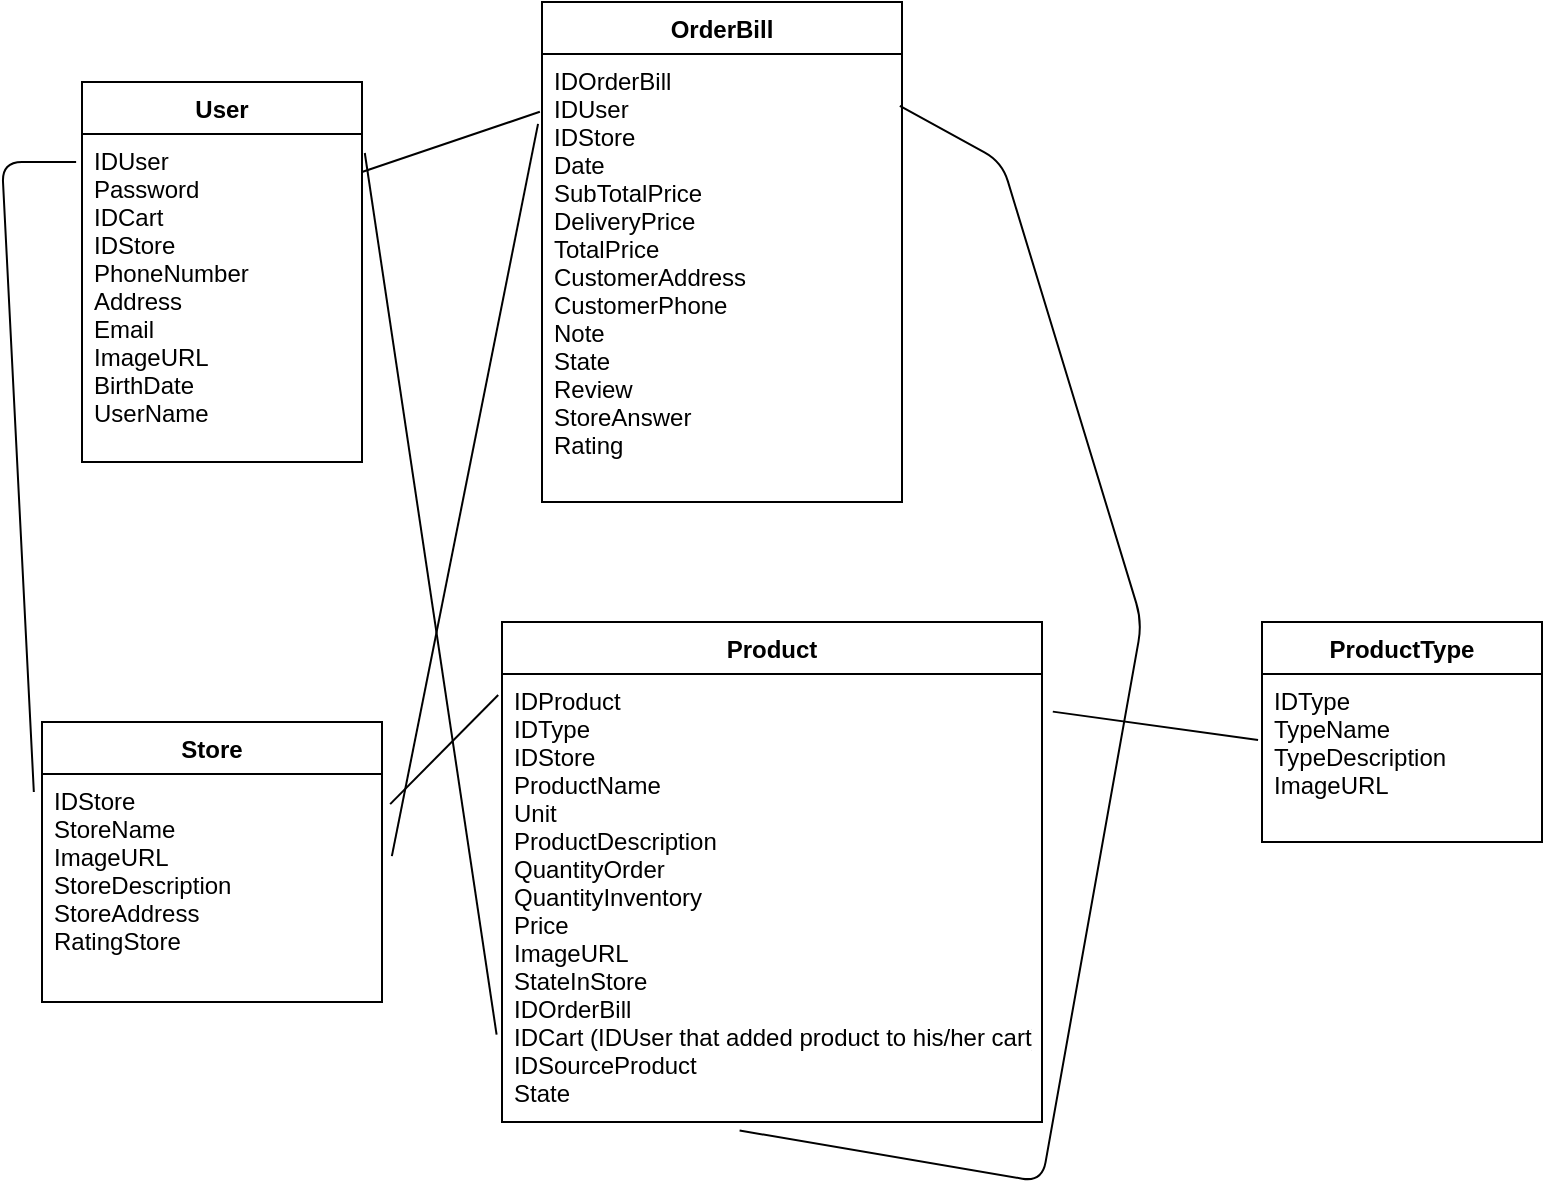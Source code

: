 <mxfile version="13.1.6"><diagram id="rKs1x2IcsGE6sFU8fceE" name="Page-1"><mxGraphModel dx="957" dy="387" grid="1" gridSize="10" guides="1" tooltips="1" connect="1" arrows="1" fold="1" page="1" pageScale="1" pageWidth="850" pageHeight="1100" math="0" shadow="0"><root><mxCell id="0"/><mxCell id="1" parent="0"/><mxCell id="-LgDs1lXU4rZmwzBR6Ap-1" value="User" style="swimlane;fontStyle=1;childLayout=stackLayout;horizontal=1;startSize=26;fillColor=none;horizontalStack=0;resizeParent=1;resizeParentMax=0;resizeLast=0;collapsible=1;marginBottom=0;" parent="1" vertex="1"><mxGeometry x="110" y="90" width="140" height="190" as="geometry"/></mxCell><mxCell id="y088G0c4kbsr3L7IkDKK-1" value="IDUser&#10;Password&#10;IDCart&#10;IDStore&#10;PhoneNumber&#10;Address&#10;Email&#10;ImageURL&#10;BirthDate&#10;UserName&#10;" style="text;strokeColor=none;fillColor=none;align=left;verticalAlign=top;spacingLeft=4;spacingRight=4;overflow=hidden;rotatable=0;points=[[0,0.5],[1,0.5]];portConstraint=eastwest;" parent="-LgDs1lXU4rZmwzBR6Ap-1" vertex="1"><mxGeometry y="26" width="140" height="164" as="geometry"/></mxCell><mxCell id="-LgDs1lXU4rZmwzBR6Ap-13" value="Product" style="swimlane;fontStyle=1;childLayout=stackLayout;horizontal=1;startSize=26;fillColor=none;horizontalStack=0;resizeParent=1;resizeParentMax=0;resizeLast=0;collapsible=1;marginBottom=0;" parent="1" vertex="1"><mxGeometry x="320" y="360" width="270" height="250" as="geometry"/></mxCell><mxCell id="-LgDs1lXU4rZmwzBR6Ap-14" value="IDProduct&#10;IDType&#10;IDStore&#10;ProductName&#10;Unit&#10;ProductDescription&#10;QuantityOrder&#10;QuantityInventory&#10;Price&#10;ImageURL&#10;StateInStore&#10;IDOrderBill&#10;IDCart (IDUser that added product to his/her cart)&#10;IDSourceProduct&#10;State" style="text;strokeColor=none;fillColor=none;align=left;verticalAlign=top;spacingLeft=4;spacingRight=4;overflow=hidden;rotatable=0;points=[[0,0.5],[1,0.5]];portConstraint=eastwest;" parent="-LgDs1lXU4rZmwzBR6Ap-13" vertex="1"><mxGeometry y="26" width="270" height="224" as="geometry"/></mxCell><mxCell id="-LgDs1lXU4rZmwzBR6Ap-9" value="Store" style="swimlane;fontStyle=1;childLayout=stackLayout;horizontal=1;startSize=26;fillColor=none;horizontalStack=0;resizeParent=1;resizeParentMax=0;resizeLast=0;collapsible=1;marginBottom=0;" parent="1" vertex="1"><mxGeometry x="90" y="410" width="170" height="140" as="geometry"/></mxCell><mxCell id="-LgDs1lXU4rZmwzBR6Ap-10" value="IDStore&#10;StoreName&#10;ImageURL&#10;StoreDescription&#10;StoreAddress&#10;RatingStore&#10;" style="text;strokeColor=none;fillColor=none;align=left;verticalAlign=top;spacingLeft=4;spacingRight=4;overflow=hidden;rotatable=0;points=[[0,0.5],[1,0.5]];portConstraint=eastwest;" parent="-LgDs1lXU4rZmwzBR6Ap-9" vertex="1"><mxGeometry y="26" width="170" height="114" as="geometry"/></mxCell><mxCell id="-LgDs1lXU4rZmwzBR6Ap-5" value="OrderBill" style="swimlane;fontStyle=1;childLayout=stackLayout;horizontal=1;startSize=26;fillColor=none;horizontalStack=0;resizeParent=1;resizeParentMax=0;resizeLast=0;collapsible=1;marginBottom=0;" parent="1" vertex="1"><mxGeometry x="340" y="50" width="180" height="250" as="geometry"/></mxCell><mxCell id="-LgDs1lXU4rZmwzBR6Ap-6" value="IDOrderBill&#10;IDUser&#10;IDStore&#10;Date&#10;SubTotalPrice&#10;DeliveryPrice&#10;TotalPrice&#10;CustomerAddress&#10;CustomerPhone&#10;Note&#10;State&#10;Review&#10;StoreAnswer&#10;Rating&#10;&#10;&#10;" style="text;strokeColor=none;fillColor=none;align=left;verticalAlign=top;spacingLeft=4;spacingRight=4;overflow=hidden;rotatable=0;points=[[0,0.5],[1,0.5]];portConstraint=eastwest;" parent="-LgDs1lXU4rZmwzBR6Ap-5" vertex="1"><mxGeometry y="26" width="180" height="224" as="geometry"/></mxCell><mxCell id="y088G0c4kbsr3L7IkDKK-5" value="" style="endArrow=none;html=1;entryX=-0.021;entryY=0.085;entryDx=0;entryDy=0;entryPerimeter=0;exitX=-0.024;exitY=0.079;exitDx=0;exitDy=0;exitPerimeter=0;" parent="1" source="-LgDs1lXU4rZmwzBR6Ap-10" target="y088G0c4kbsr3L7IkDKK-1" edge="1"><mxGeometry width="50" height="50" relative="1" as="geometry"><mxPoint x="80" y="450" as="sourcePoint"/><mxPoint x="450" y="290" as="targetPoint"/><Array as="points"><mxPoint x="70" y="130"/></Array></mxGeometry></mxCell><mxCell id="y088G0c4kbsr3L7IkDKK-6" value="" style="endArrow=none;html=1;exitX=1.029;exitY=0.36;exitDx=0;exitDy=0;exitPerimeter=0;entryX=-0.011;entryY=0.156;entryDx=0;entryDy=0;entryPerimeter=0;" parent="1" source="-LgDs1lXU4rZmwzBR6Ap-10" target="-LgDs1lXU4rZmwzBR6Ap-6" edge="1"><mxGeometry width="50" height="50" relative="1" as="geometry"><mxPoint x="400" y="340" as="sourcePoint"/><mxPoint x="320" y="140" as="targetPoint"/></mxGeometry></mxCell><mxCell id="y088G0c4kbsr3L7IkDKK-7" value="" style="endArrow=none;html=1;entryX=-0.014;entryY=0.393;entryDx=0;entryDy=0;entryPerimeter=0;exitX=1.02;exitY=0.084;exitDx=0;exitDy=0;exitPerimeter=0;" parent="1" source="-LgDs1lXU4rZmwzBR6Ap-14" target="-LgDs1lXU4rZmwzBR6Ap-16" edge="1"><mxGeometry width="50" height="50" relative="1" as="geometry"><mxPoint x="400" y="410" as="sourcePoint"/><mxPoint x="450" y="360" as="targetPoint"/></mxGeometry></mxCell><mxCell id="y088G0c4kbsr3L7IkDKK-9" value="" style="endArrow=none;html=1;exitX=1.024;exitY=0.132;exitDx=0;exitDy=0;exitPerimeter=0;entryX=-0.007;entryY=0.047;entryDx=0;entryDy=0;entryPerimeter=0;" parent="1" source="-LgDs1lXU4rZmwzBR6Ap-10" target="-LgDs1lXU4rZmwzBR6Ap-14" edge="1"><mxGeometry width="50" height="50" relative="1" as="geometry"><mxPoint x="400" y="410" as="sourcePoint"/><mxPoint x="450" y="360" as="targetPoint"/></mxGeometry></mxCell><mxCell id="y088G0c4kbsr3L7IkDKK-10" value="" style="endArrow=none;html=1;exitX=1;exitY=0.116;exitDx=0;exitDy=0;exitPerimeter=0;entryX=-0.006;entryY=0.129;entryDx=0;entryDy=0;entryPerimeter=0;" parent="1" source="y088G0c4kbsr3L7IkDKK-1" target="-LgDs1lXU4rZmwzBR6Ap-6" edge="1"><mxGeometry width="50" height="50" relative="1" as="geometry"><mxPoint x="400" y="260" as="sourcePoint"/><mxPoint x="450" y="210" as="targetPoint"/></mxGeometry></mxCell><mxCell id="y088G0c4kbsr3L7IkDKK-11" value="" style="endArrow=none;html=1;entryX=0.994;entryY=0.116;entryDx=0;entryDy=0;entryPerimeter=0;exitX=0.44;exitY=1.019;exitDx=0;exitDy=0;exitPerimeter=0;" parent="1" source="-LgDs1lXU4rZmwzBR6Ap-14" target="-LgDs1lXU4rZmwzBR6Ap-6" edge="1"><mxGeometry width="50" height="50" relative="1" as="geometry"><mxPoint x="390" y="600" as="sourcePoint"/><mxPoint x="450" y="360" as="targetPoint"/><Array as="points"><mxPoint x="590" y="640"/><mxPoint x="640" y="360"/><mxPoint x="570" y="130"/></Array></mxGeometry></mxCell><mxCell id="-LgDs1lXU4rZmwzBR6Ap-15" value="ProductType" style="swimlane;fontStyle=1;childLayout=stackLayout;horizontal=1;startSize=26;fillColor=none;horizontalStack=0;resizeParent=1;resizeParentMax=0;resizeLast=0;collapsible=1;marginBottom=0;" parent="1" vertex="1"><mxGeometry x="700" y="360" width="140" height="110" as="geometry"/></mxCell><mxCell id="-LgDs1lXU4rZmwzBR6Ap-16" value="IDType&#10;TypeName&#10;TypeDescription&#10;ImageURL&#10;" style="text;strokeColor=none;fillColor=none;align=left;verticalAlign=top;spacingLeft=4;spacingRight=4;overflow=hidden;rotatable=0;points=[[0,0.5],[1,0.5]];portConstraint=eastwest;" parent="-LgDs1lXU4rZmwzBR6Ap-15" vertex="1"><mxGeometry y="26" width="140" height="84" as="geometry"/></mxCell><mxCell id="fggo83F-5Xp4FriRsWmC-1" value="" style="endArrow=none;html=1;entryX=1.01;entryY=0.058;entryDx=0;entryDy=0;entryPerimeter=0;exitX=-0.01;exitY=0.805;exitDx=0;exitDy=0;exitPerimeter=0;" parent="1" source="-LgDs1lXU4rZmwzBR6Ap-14" target="y088G0c4kbsr3L7IkDKK-1" edge="1"><mxGeometry width="50" height="50" relative="1" as="geometry"><mxPoint x="640" y="300" as="sourcePoint"/><mxPoint x="690" y="250" as="targetPoint"/></mxGeometry></mxCell></root></mxGraphModel></diagram></mxfile>